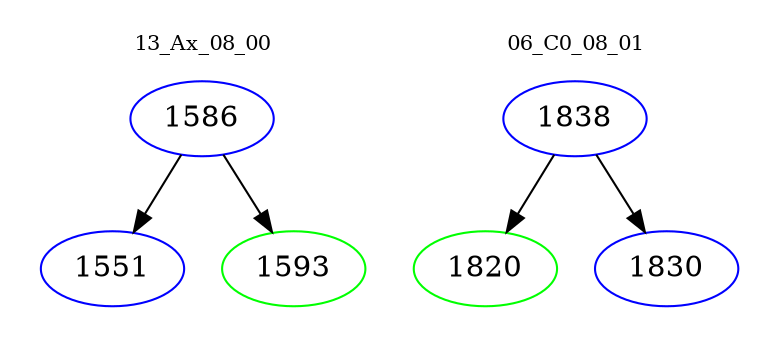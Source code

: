digraph{
subgraph cluster_0 {
color = white
label = "13_Ax_08_00";
fontsize=10;
T0_1586 [label="1586", color="blue"]
T0_1586 -> T0_1551 [color="black"]
T0_1551 [label="1551", color="blue"]
T0_1586 -> T0_1593 [color="black"]
T0_1593 [label="1593", color="green"]
}
subgraph cluster_1 {
color = white
label = "06_C0_08_01";
fontsize=10;
T1_1838 [label="1838", color="blue"]
T1_1838 -> T1_1820 [color="black"]
T1_1820 [label="1820", color="green"]
T1_1838 -> T1_1830 [color="black"]
T1_1830 [label="1830", color="blue"]
}
}
